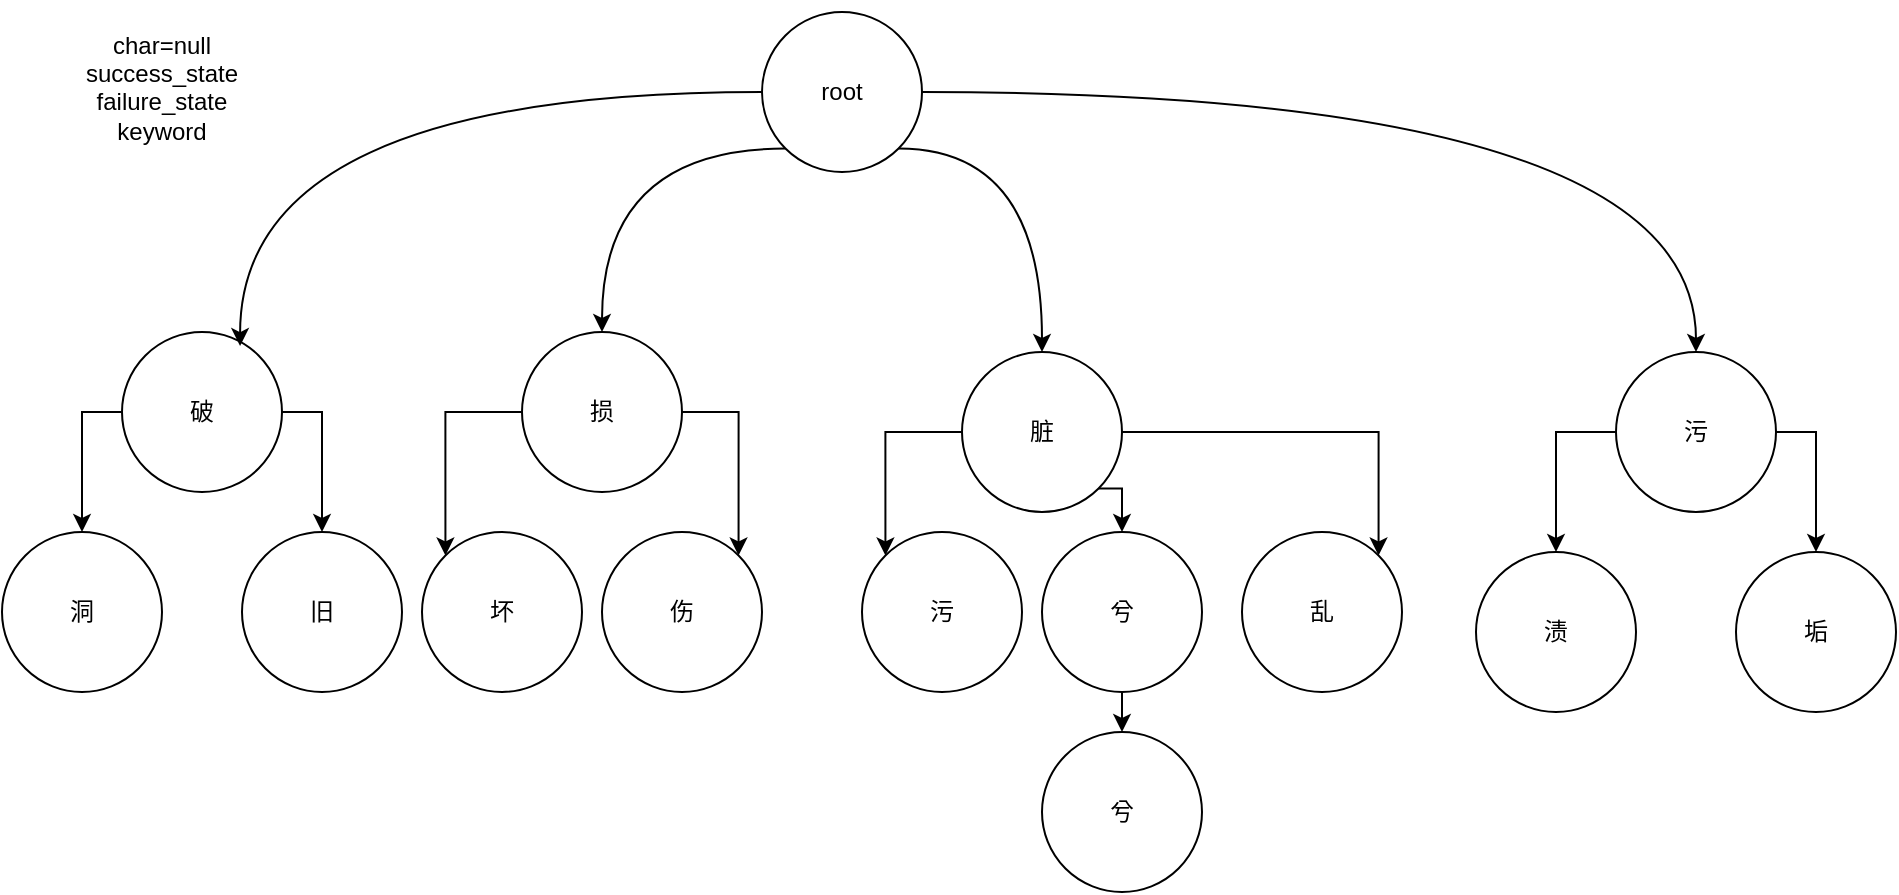 <mxfile version="26.0.16">
  <diagram name="第 1 页" id="EdI2xcM6f-y7tlCGAeUq">
    <mxGraphModel dx="983" dy="650" grid="1" gridSize="10" guides="1" tooltips="1" connect="1" arrows="1" fold="1" page="1" pageScale="1" pageWidth="827" pageHeight="1169" math="0" shadow="0">
      <root>
        <mxCell id="0" />
        <mxCell id="1" parent="0" />
        <mxCell id="MgJ_tvKgdrmntvB1Ih9e-21" style="edgeStyle=orthogonalEdgeStyle;rounded=0;orthogonalLoop=1;jettySize=auto;html=1;exitX=0;exitY=1;exitDx=0;exitDy=0;entryX=0.5;entryY=0;entryDx=0;entryDy=0;curved=1;" parent="1" source="MgJ_tvKgdrmntvB1Ih9e-1" target="MgJ_tvKgdrmntvB1Ih9e-7" edge="1">
          <mxGeometry relative="1" as="geometry" />
        </mxCell>
        <mxCell id="MgJ_tvKgdrmntvB1Ih9e-22" style="edgeStyle=orthogonalEdgeStyle;rounded=0;orthogonalLoop=1;jettySize=auto;html=1;exitX=1;exitY=1;exitDx=0;exitDy=0;entryX=0.5;entryY=0;entryDx=0;entryDy=0;curved=1;" parent="1" source="MgJ_tvKgdrmntvB1Ih9e-1" target="MgJ_tvKgdrmntvB1Ih9e-12" edge="1">
          <mxGeometry relative="1" as="geometry" />
        </mxCell>
        <mxCell id="MgJ_tvKgdrmntvB1Ih9e-23" style="edgeStyle=orthogonalEdgeStyle;rounded=0;orthogonalLoop=1;jettySize=auto;html=1;exitX=1;exitY=0.5;exitDx=0;exitDy=0;curved=1;" parent="1" source="MgJ_tvKgdrmntvB1Ih9e-1" target="MgJ_tvKgdrmntvB1Ih9e-15" edge="1">
          <mxGeometry relative="1" as="geometry" />
        </mxCell>
        <mxCell id="MgJ_tvKgdrmntvB1Ih9e-1" value="&lt;div&gt;root&lt;/div&gt;" style="ellipse;whiteSpace=wrap;html=1;aspect=fixed;" parent="1" vertex="1">
          <mxGeometry x="470" y="110" width="80" height="80" as="geometry" />
        </mxCell>
        <mxCell id="MgJ_tvKgdrmntvB1Ih9e-4" value="&lt;div&gt;&lt;br class=&quot;Apple-interchange-newline&quot;&gt;char=null&lt;/div&gt;&lt;div&gt;success_state&lt;/div&gt;&lt;div&gt;failure_state&lt;/div&gt;&lt;div&gt;keyword&lt;/div&gt;&lt;div&gt;&lt;br&gt;&lt;/div&gt;&lt;div&gt;&lt;br&gt;&lt;/div&gt;" style="text;html=1;align=center;verticalAlign=middle;whiteSpace=wrap;rounded=0;" parent="1" vertex="1">
          <mxGeometry x="110" y="110" width="120" height="90" as="geometry" />
        </mxCell>
        <mxCell id="MgJ_tvKgdrmntvB1Ih9e-24" style="edgeStyle=orthogonalEdgeStyle;rounded=0;orthogonalLoop=1;jettySize=auto;html=1;exitX=0;exitY=0.5;exitDx=0;exitDy=0;entryX=0.5;entryY=0;entryDx=0;entryDy=0;" parent="1" source="MgJ_tvKgdrmntvB1Ih9e-5" target="MgJ_tvKgdrmntvB1Ih9e-6" edge="1">
          <mxGeometry relative="1" as="geometry" />
        </mxCell>
        <mxCell id="MgJ_tvKgdrmntvB1Ih9e-33" style="edgeStyle=orthogonalEdgeStyle;rounded=0;orthogonalLoop=1;jettySize=auto;html=1;exitX=1;exitY=0.5;exitDx=0;exitDy=0;entryX=0.5;entryY=0;entryDx=0;entryDy=0;" parent="1" source="MgJ_tvKgdrmntvB1Ih9e-5" target="MgJ_tvKgdrmntvB1Ih9e-19" edge="1">
          <mxGeometry relative="1" as="geometry" />
        </mxCell>
        <mxCell id="MgJ_tvKgdrmntvB1Ih9e-5" value="&lt;div&gt;破&lt;/div&gt;" style="ellipse;whiteSpace=wrap;html=1;aspect=fixed;" parent="1" vertex="1">
          <mxGeometry x="150" y="270" width="80" height="80" as="geometry" />
        </mxCell>
        <mxCell id="MgJ_tvKgdrmntvB1Ih9e-6" value="&lt;div&gt;洞&lt;/div&gt;" style="ellipse;whiteSpace=wrap;html=1;aspect=fixed;" parent="1" vertex="1">
          <mxGeometry x="90" y="370" width="80" height="80" as="geometry" />
        </mxCell>
        <mxCell id="MgJ_tvKgdrmntvB1Ih9e-27" style="edgeStyle=orthogonalEdgeStyle;rounded=0;orthogonalLoop=1;jettySize=auto;html=1;exitX=1;exitY=0.5;exitDx=0;exitDy=0;entryX=1;entryY=0;entryDx=0;entryDy=0;" parent="1" source="MgJ_tvKgdrmntvB1Ih9e-7" target="MgJ_tvKgdrmntvB1Ih9e-18" edge="1">
          <mxGeometry relative="1" as="geometry" />
        </mxCell>
        <mxCell id="MgJ_tvKgdrmntvB1Ih9e-39" style="edgeStyle=orthogonalEdgeStyle;rounded=0;orthogonalLoop=1;jettySize=auto;html=1;exitX=0;exitY=0.5;exitDx=0;exitDy=0;entryX=0;entryY=0;entryDx=0;entryDy=0;" parent="1" source="MgJ_tvKgdrmntvB1Ih9e-7" target="MgJ_tvKgdrmntvB1Ih9e-8" edge="1">
          <mxGeometry relative="1" as="geometry" />
        </mxCell>
        <mxCell id="MgJ_tvKgdrmntvB1Ih9e-7" value="&lt;div&gt;损&lt;/div&gt;" style="ellipse;whiteSpace=wrap;html=1;aspect=fixed;" parent="1" vertex="1">
          <mxGeometry x="350" y="270" width="80" height="80" as="geometry" />
        </mxCell>
        <mxCell id="MgJ_tvKgdrmntvB1Ih9e-8" value="&lt;div&gt;坏&lt;/div&gt;" style="ellipse;whiteSpace=wrap;html=1;aspect=fixed;" parent="1" vertex="1">
          <mxGeometry x="300" y="370" width="80" height="80" as="geometry" />
        </mxCell>
        <mxCell id="MgJ_tvKgdrmntvB1Ih9e-11" value="&lt;div&gt;渍&lt;/div&gt;" style="ellipse;whiteSpace=wrap;html=1;aspect=fixed;" parent="1" vertex="1">
          <mxGeometry x="827" y="380" width="80" height="80" as="geometry" />
        </mxCell>
        <mxCell id="MgJ_tvKgdrmntvB1Ih9e-28" style="edgeStyle=orthogonalEdgeStyle;rounded=0;orthogonalLoop=1;jettySize=auto;html=1;exitX=0;exitY=0.5;exitDx=0;exitDy=0;entryX=0;entryY=0;entryDx=0;entryDy=0;" parent="1" source="MgJ_tvKgdrmntvB1Ih9e-12" target="MgJ_tvKgdrmntvB1Ih9e-16" edge="1">
          <mxGeometry relative="1" as="geometry" />
        </mxCell>
        <mxCell id="MgJ_tvKgdrmntvB1Ih9e-29" style="edgeStyle=orthogonalEdgeStyle;rounded=0;orthogonalLoop=1;jettySize=auto;html=1;exitX=1;exitY=0.5;exitDx=0;exitDy=0;entryX=1;entryY=0;entryDx=0;entryDy=0;" parent="1" source="MgJ_tvKgdrmntvB1Ih9e-12" target="MgJ_tvKgdrmntvB1Ih9e-14" edge="1">
          <mxGeometry relative="1" as="geometry" />
        </mxCell>
        <mxCell id="MgJ_tvKgdrmntvB1Ih9e-37" style="edgeStyle=orthogonalEdgeStyle;rounded=0;orthogonalLoop=1;jettySize=auto;html=1;exitX=1;exitY=1;exitDx=0;exitDy=0;entryX=0.5;entryY=0;entryDx=0;entryDy=0;" parent="1" source="MgJ_tvKgdrmntvB1Ih9e-12" target="MgJ_tvKgdrmntvB1Ih9e-36" edge="1">
          <mxGeometry relative="1" as="geometry" />
        </mxCell>
        <mxCell id="MgJ_tvKgdrmntvB1Ih9e-12" value="脏" style="ellipse;whiteSpace=wrap;html=1;aspect=fixed;" parent="1" vertex="1">
          <mxGeometry x="570" y="280" width="80" height="80" as="geometry" />
        </mxCell>
        <mxCell id="MgJ_tvKgdrmntvB1Ih9e-14" value="乱" style="ellipse;whiteSpace=wrap;html=1;aspect=fixed;" parent="1" vertex="1">
          <mxGeometry x="710" y="370" width="80" height="80" as="geometry" />
        </mxCell>
        <mxCell id="MgJ_tvKgdrmntvB1Ih9e-31" style="edgeStyle=orthogonalEdgeStyle;rounded=0;orthogonalLoop=1;jettySize=auto;html=1;exitX=0;exitY=0.5;exitDx=0;exitDy=0;" parent="1" source="MgJ_tvKgdrmntvB1Ih9e-15" target="MgJ_tvKgdrmntvB1Ih9e-11" edge="1">
          <mxGeometry relative="1" as="geometry" />
        </mxCell>
        <mxCell id="MgJ_tvKgdrmntvB1Ih9e-32" style="edgeStyle=orthogonalEdgeStyle;rounded=0;orthogonalLoop=1;jettySize=auto;html=1;exitX=1;exitY=0.5;exitDx=0;exitDy=0;entryX=0.5;entryY=0;entryDx=0;entryDy=0;" parent="1" source="MgJ_tvKgdrmntvB1Ih9e-15" target="MgJ_tvKgdrmntvB1Ih9e-17" edge="1">
          <mxGeometry relative="1" as="geometry" />
        </mxCell>
        <mxCell id="MgJ_tvKgdrmntvB1Ih9e-15" value="&lt;div&gt;污&lt;/div&gt;" style="ellipse;whiteSpace=wrap;html=1;aspect=fixed;" parent="1" vertex="1">
          <mxGeometry x="897" y="280" width="80" height="80" as="geometry" />
        </mxCell>
        <mxCell id="MgJ_tvKgdrmntvB1Ih9e-16" value="&lt;div&gt;污&lt;/div&gt;" style="ellipse;whiteSpace=wrap;html=1;aspect=fixed;" parent="1" vertex="1">
          <mxGeometry x="520" y="370" width="80" height="80" as="geometry" />
        </mxCell>
        <mxCell id="MgJ_tvKgdrmntvB1Ih9e-17" value="垢" style="ellipse;whiteSpace=wrap;html=1;aspect=fixed;" parent="1" vertex="1">
          <mxGeometry x="957" y="380" width="80" height="80" as="geometry" />
        </mxCell>
        <mxCell id="MgJ_tvKgdrmntvB1Ih9e-18" value="伤" style="ellipse;whiteSpace=wrap;html=1;aspect=fixed;" parent="1" vertex="1">
          <mxGeometry x="390" y="370" width="80" height="80" as="geometry" />
        </mxCell>
        <mxCell id="MgJ_tvKgdrmntvB1Ih9e-19" value="旧" style="ellipse;whiteSpace=wrap;html=1;aspect=fixed;" parent="1" vertex="1">
          <mxGeometry x="210" y="370" width="80" height="80" as="geometry" />
        </mxCell>
        <mxCell id="MgJ_tvKgdrmntvB1Ih9e-20" style="edgeStyle=orthogonalEdgeStyle;rounded=0;orthogonalLoop=1;jettySize=auto;html=1;exitX=0;exitY=0.5;exitDx=0;exitDy=0;entryX=0.738;entryY=0.088;entryDx=0;entryDy=0;entryPerimeter=0;curved=1;" parent="1" source="MgJ_tvKgdrmntvB1Ih9e-1" target="MgJ_tvKgdrmntvB1Ih9e-5" edge="1">
          <mxGeometry relative="1" as="geometry" />
        </mxCell>
        <mxCell id="MgJ_tvKgdrmntvB1Ih9e-35" value="&lt;div&gt;兮&lt;/div&gt;" style="ellipse;whiteSpace=wrap;html=1;aspect=fixed;" parent="1" vertex="1">
          <mxGeometry x="610" y="470" width="80" height="80" as="geometry" />
        </mxCell>
        <mxCell id="MgJ_tvKgdrmntvB1Ih9e-38" style="edgeStyle=orthogonalEdgeStyle;rounded=0;orthogonalLoop=1;jettySize=auto;html=1;exitX=0.5;exitY=1;exitDx=0;exitDy=0;entryX=0.5;entryY=0;entryDx=0;entryDy=0;" parent="1" source="MgJ_tvKgdrmntvB1Ih9e-36" target="MgJ_tvKgdrmntvB1Ih9e-35" edge="1">
          <mxGeometry relative="1" as="geometry" />
        </mxCell>
        <mxCell id="MgJ_tvKgdrmntvB1Ih9e-36" value="兮" style="ellipse;whiteSpace=wrap;html=1;aspect=fixed;" parent="1" vertex="1">
          <mxGeometry x="610" y="370" width="80" height="80" as="geometry" />
        </mxCell>
      </root>
    </mxGraphModel>
  </diagram>
</mxfile>
